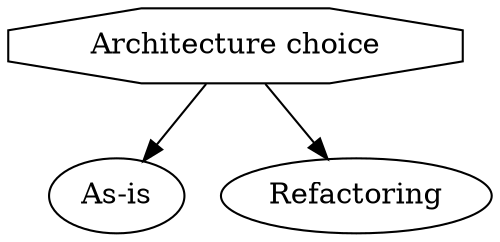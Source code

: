 digraph G { 
"0"[label="Architecture choice", shape = polygon, sides =8 ]"1"[label="As-is"]"0" -> "1"
"2"[label="Refactoring"]"0" -> "2"
}
